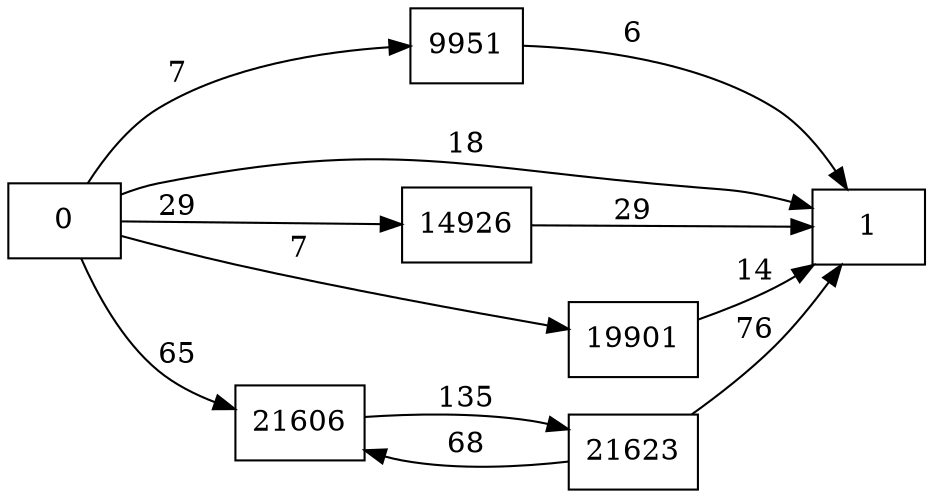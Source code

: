 digraph {
	graph [rankdir=LR]
	node [shape=rectangle]
	9951 -> 1 [label=6]
	14926 -> 1 [label=29]
	19901 -> 1 [label=14]
	21606 -> 21623 [label=135]
	21623 -> 21606 [label=68]
	21623 -> 1 [label=76]
	0 -> 1 [label=18]
	0 -> 9951 [label=7]
	0 -> 14926 [label=29]
	0 -> 19901 [label=7]
	0 -> 21606 [label=65]
}
